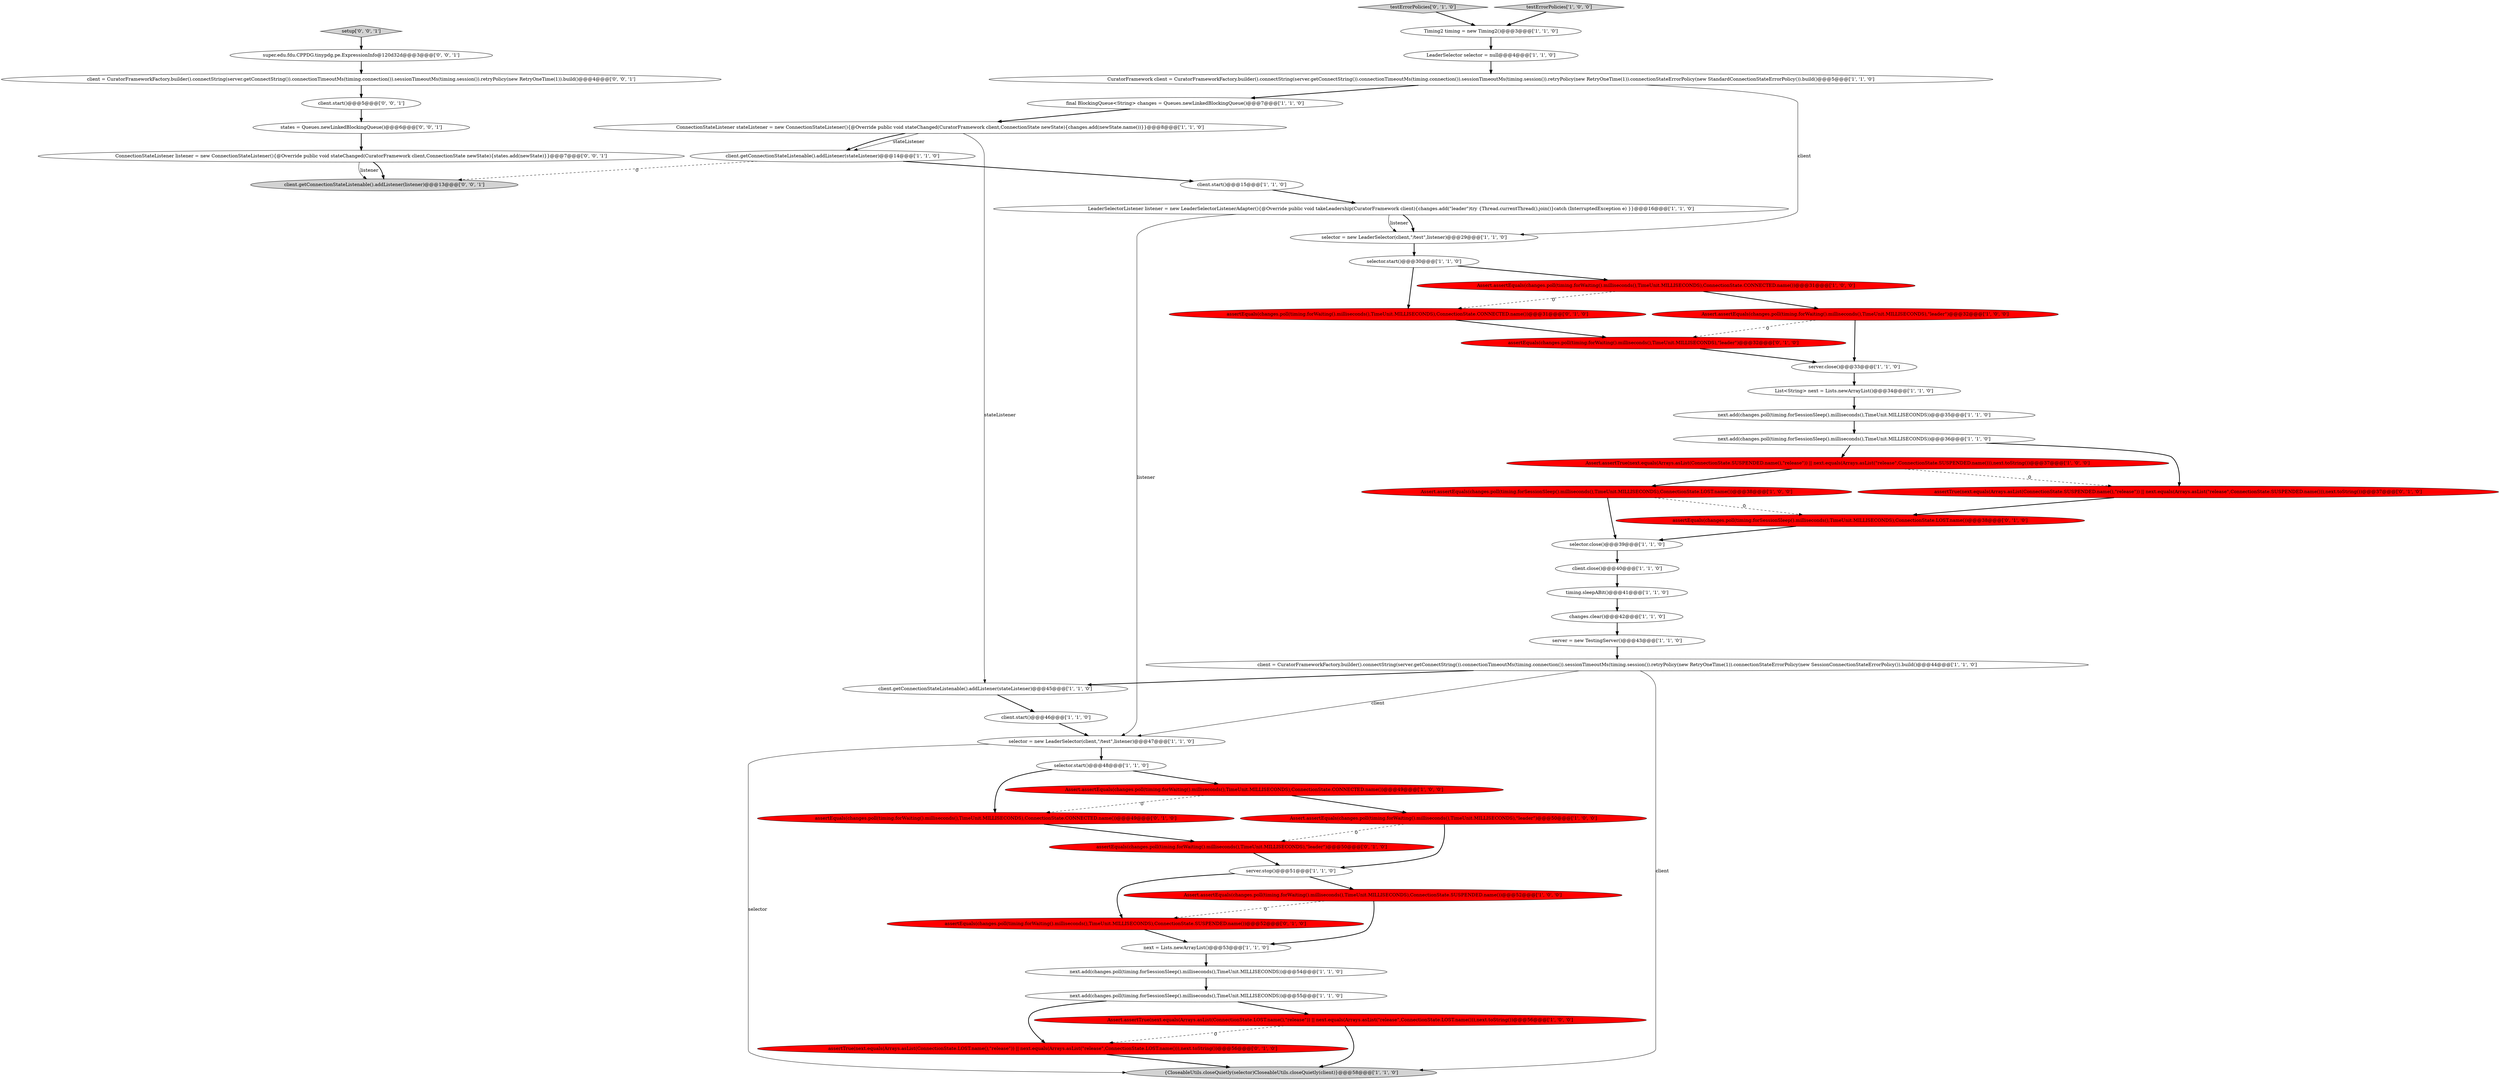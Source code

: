 digraph {
10 [style = filled, label = "selector = new LeaderSelector(client,\"/test\",listener)@@@29@@@['1', '1', '0']", fillcolor = white, shape = ellipse image = "AAA0AAABBB1BBB"];
21 [style = filled, label = "final BlockingQueue<String> changes = Queues.newLinkedBlockingQueue()@@@7@@@['1', '1', '0']", fillcolor = white, shape = ellipse image = "AAA0AAABBB1BBB"];
48 [style = filled, label = "client.start()@@@5@@@['0', '0', '1']", fillcolor = white, shape = ellipse image = "AAA0AAABBB3BBB"];
6 [style = filled, label = "server.close()@@@33@@@['1', '1', '0']", fillcolor = white, shape = ellipse image = "AAA0AAABBB1BBB"];
29 [style = filled, label = "client = CuratorFrameworkFactory.builder().connectString(server.getConnectString()).connectionTimeoutMs(timing.connection()).sessionTimeoutMs(timing.session()).retryPolicy(new RetryOneTime(1)).connectionStateErrorPolicy(new SessionConnectionStateErrorPolicy()).build()@@@44@@@['1', '1', '0']", fillcolor = white, shape = ellipse image = "AAA0AAABBB1BBB"];
23 [style = filled, label = "Assert.assertEquals(changes.poll(timing.forWaiting().milliseconds(),TimeUnit.MILLISECONDS),\"leader\")@@@32@@@['1', '0', '0']", fillcolor = red, shape = ellipse image = "AAA1AAABBB1BBB"];
1 [style = filled, label = "Assert.assertTrue(next.equals(Arrays.asList(ConnectionState.SUSPENDED.name(),\"release\")) || next.equals(Arrays.asList(\"release\",ConnectionState.SUSPENDED.name())),next.toString())@@@37@@@['1', '0', '0']", fillcolor = red, shape = ellipse image = "AAA1AAABBB1BBB"];
9 [style = filled, label = "ConnectionStateListener stateListener = new ConnectionStateListener(){@Override public void stateChanged(CuratorFramework client,ConnectionState newState){changes.add(newState.name())}}@@@8@@@['1', '1', '0']", fillcolor = white, shape = ellipse image = "AAA0AAABBB1BBB"];
46 [style = filled, label = "testErrorPolicies['0', '1', '0']", fillcolor = lightgray, shape = diamond image = "AAA0AAABBB2BBB"];
17 [style = filled, label = "next = Lists.newArrayList()@@@53@@@['1', '1', '0']", fillcolor = white, shape = ellipse image = "AAA0AAABBB1BBB"];
39 [style = filled, label = "assertEquals(changes.poll(timing.forWaiting().milliseconds(),TimeUnit.MILLISECONDS),ConnectionState.CONNECTED.name())@@@31@@@['0', '1', '0']", fillcolor = red, shape = ellipse image = "AAA1AAABBB2BBB"];
41 [style = filled, label = "assertTrue(next.equals(Arrays.asList(ConnectionState.SUSPENDED.name(),\"release\")) || next.equals(Arrays.asList(\"release\",ConnectionState.SUSPENDED.name())),next.toString())@@@37@@@['0', '1', '0']", fillcolor = red, shape = ellipse image = "AAA1AAABBB2BBB"];
20 [style = filled, label = "LeaderSelectorListener listener = new LeaderSelectorListenerAdapter(){@Override public void takeLeadership(CuratorFramework client){changes.add(\"leader\")try {Thread.currentThread().join()}catch (InterruptedException e) }}@@@16@@@['1', '1', '0']", fillcolor = white, shape = ellipse image = "AAA0AAABBB1BBB"];
24 [style = filled, label = "Assert.assertEquals(changes.poll(timing.forWaiting().milliseconds(),TimeUnit.MILLISECONDS),\"leader\")@@@50@@@['1', '0', '0']", fillcolor = red, shape = ellipse image = "AAA1AAABBB1BBB"];
5 [style = filled, label = "{CloseableUtils.closeQuietly(selector)CloseableUtils.closeQuietly(client)}@@@58@@@['1', '1', '0']", fillcolor = lightgray, shape = ellipse image = "AAA0AAABBB1BBB"];
31 [style = filled, label = "Assert.assertEquals(changes.poll(timing.forWaiting().milliseconds(),TimeUnit.MILLISECONDS),ConnectionState.CONNECTED.name())@@@31@@@['1', '0', '0']", fillcolor = red, shape = ellipse image = "AAA1AAABBB1BBB"];
12 [style = filled, label = "selector = new LeaderSelector(client,\"/test\",listener)@@@47@@@['1', '1', '0']", fillcolor = white, shape = ellipse image = "AAA0AAABBB1BBB"];
4 [style = filled, label = "client.getConnectionStateListenable().addListener(stateListener)@@@14@@@['1', '1', '0']", fillcolor = white, shape = ellipse image = "AAA0AAABBB1BBB"];
49 [style = filled, label = "states = Queues.newLinkedBlockingQueue()@@@6@@@['0', '0', '1']", fillcolor = white, shape = ellipse image = "AAA0AAABBB3BBB"];
0 [style = filled, label = "client.close()@@@40@@@['1', '1', '0']", fillcolor = white, shape = ellipse image = "AAA0AAABBB1BBB"];
25 [style = filled, label = "List<String> next = Lists.newArrayList()@@@34@@@['1', '1', '0']", fillcolor = white, shape = ellipse image = "AAA0AAABBB1BBB"];
11 [style = filled, label = "client.start()@@@46@@@['1', '1', '0']", fillcolor = white, shape = ellipse image = "AAA0AAABBB1BBB"];
40 [style = filled, label = "assertEquals(changes.poll(timing.forSessionSleep().milliseconds(),TimeUnit.MILLISECONDS),ConnectionState.LOST.name())@@@38@@@['0', '1', '0']", fillcolor = red, shape = ellipse image = "AAA1AAABBB2BBB"];
27 [style = filled, label = "selector.close()@@@39@@@['1', '1', '0']", fillcolor = white, shape = ellipse image = "AAA0AAABBB1BBB"];
42 [style = filled, label = "assertEquals(changes.poll(timing.forWaiting().milliseconds(),TimeUnit.MILLISECONDS),\"leader\")@@@50@@@['0', '1', '0']", fillcolor = red, shape = ellipse image = "AAA1AAABBB2BBB"];
30 [style = filled, label = "testErrorPolicies['1', '0', '0']", fillcolor = lightgray, shape = diamond image = "AAA0AAABBB1BBB"];
2 [style = filled, label = "selector.start()@@@30@@@['1', '1', '0']", fillcolor = white, shape = ellipse image = "AAA0AAABBB1BBB"];
53 [style = filled, label = "super.edu.fdu.CPPDG.tinypdg.pe.ExpressionInfo@120d32d@@@3@@@['0', '0', '1']", fillcolor = white, shape = ellipse image = "AAA0AAABBB3BBB"];
7 [style = filled, label = "next.add(changes.poll(timing.forSessionSleep().milliseconds(),TimeUnit.MILLISECONDS))@@@55@@@['1', '1', '0']", fillcolor = white, shape = ellipse image = "AAA0AAABBB1BBB"];
14 [style = filled, label = "client.getConnectionStateListenable().addListener(stateListener)@@@45@@@['1', '1', '0']", fillcolor = white, shape = ellipse image = "AAA0AAABBB1BBB"];
13 [style = filled, label = "timing.sleepABit()@@@41@@@['1', '1', '0']", fillcolor = white, shape = ellipse image = "AAA0AAABBB1BBB"];
16 [style = filled, label = "LeaderSelector selector = null@@@4@@@['1', '1', '0']", fillcolor = white, shape = ellipse image = "AAA0AAABBB1BBB"];
32 [style = filled, label = "next.add(changes.poll(timing.forSessionSleep().milliseconds(),TimeUnit.MILLISECONDS))@@@35@@@['1', '1', '0']", fillcolor = white, shape = ellipse image = "AAA0AAABBB1BBB"];
28 [style = filled, label = "server = new TestingServer()@@@43@@@['1', '1', '0']", fillcolor = white, shape = ellipse image = "AAA0AAABBB1BBB"];
44 [style = filled, label = "assertTrue(next.equals(Arrays.asList(ConnectionState.LOST.name(),\"release\")) || next.equals(Arrays.asList(\"release\",ConnectionState.LOST.name())),next.toString())@@@56@@@['0', '1', '0']", fillcolor = red, shape = ellipse image = "AAA1AAABBB2BBB"];
35 [style = filled, label = "next.add(changes.poll(timing.forSessionSleep().milliseconds(),TimeUnit.MILLISECONDS))@@@54@@@['1', '1', '0']", fillcolor = white, shape = ellipse image = "AAA0AAABBB1BBB"];
22 [style = filled, label = "Assert.assertTrue(next.equals(Arrays.asList(ConnectionState.LOST.name(),\"release\")) || next.equals(Arrays.asList(\"release\",ConnectionState.LOST.name())),next.toString())@@@56@@@['1', '0', '0']", fillcolor = red, shape = ellipse image = "AAA1AAABBB1BBB"];
45 [style = filled, label = "assertEquals(changes.poll(timing.forWaiting().milliseconds(),TimeUnit.MILLISECONDS),ConnectionState.CONNECTED.name())@@@49@@@['0', '1', '0']", fillcolor = red, shape = ellipse image = "AAA1AAABBB2BBB"];
43 [style = filled, label = "assertEquals(changes.poll(timing.forWaiting().milliseconds(),TimeUnit.MILLISECONDS),ConnectionState.SUSPENDED.name())@@@52@@@['0', '1', '0']", fillcolor = red, shape = ellipse image = "AAA1AAABBB2BBB"];
38 [style = filled, label = "assertEquals(changes.poll(timing.forWaiting().milliseconds(),TimeUnit.MILLISECONDS),\"leader\")@@@32@@@['0', '1', '0']", fillcolor = red, shape = ellipse image = "AAA1AAABBB2BBB"];
37 [style = filled, label = "selector.start()@@@48@@@['1', '1', '0']", fillcolor = white, shape = ellipse image = "AAA0AAABBB1BBB"];
50 [style = filled, label = "client.getConnectionStateListenable().addListener(listener)@@@13@@@['0', '0', '1']", fillcolor = lightgray, shape = ellipse image = "AAA0AAABBB3BBB"];
18 [style = filled, label = "next.add(changes.poll(timing.forSessionSleep().milliseconds(),TimeUnit.MILLISECONDS))@@@36@@@['1', '1', '0']", fillcolor = white, shape = ellipse image = "AAA0AAABBB1BBB"];
51 [style = filled, label = "setup['0', '0', '1']", fillcolor = lightgray, shape = diamond image = "AAA0AAABBB3BBB"];
19 [style = filled, label = "CuratorFramework client = CuratorFrameworkFactory.builder().connectString(server.getConnectString()).connectionTimeoutMs(timing.connection()).sessionTimeoutMs(timing.session()).retryPolicy(new RetryOneTime(1)).connectionStateErrorPolicy(new StandardConnectionStateErrorPolicy()).build()@@@5@@@['1', '1', '0']", fillcolor = white, shape = ellipse image = "AAA0AAABBB1BBB"];
3 [style = filled, label = "Assert.assertEquals(changes.poll(timing.forWaiting().milliseconds(),TimeUnit.MILLISECONDS),ConnectionState.SUSPENDED.name())@@@52@@@['1', '0', '0']", fillcolor = red, shape = ellipse image = "AAA1AAABBB1BBB"];
34 [style = filled, label = "Assert.assertEquals(changes.poll(timing.forWaiting().milliseconds(),TimeUnit.MILLISECONDS),ConnectionState.CONNECTED.name())@@@49@@@['1', '0', '0']", fillcolor = red, shape = ellipse image = "AAA1AAABBB1BBB"];
47 [style = filled, label = "ConnectionStateListener listener = new ConnectionStateListener(){@Override public void stateChanged(CuratorFramework client,ConnectionState newState){states.add(newState)}}@@@7@@@['0', '0', '1']", fillcolor = white, shape = ellipse image = "AAA0AAABBB3BBB"];
52 [style = filled, label = "client = CuratorFrameworkFactory.builder().connectString(server.getConnectString()).connectionTimeoutMs(timing.connection()).sessionTimeoutMs(timing.session()).retryPolicy(new RetryOneTime(1)).build()@@@4@@@['0', '0', '1']", fillcolor = white, shape = ellipse image = "AAA0AAABBB3BBB"];
8 [style = filled, label = "changes.clear()@@@42@@@['1', '1', '0']", fillcolor = white, shape = ellipse image = "AAA0AAABBB1BBB"];
26 [style = filled, label = "client.start()@@@15@@@['1', '1', '0']", fillcolor = white, shape = ellipse image = "AAA0AAABBB1BBB"];
33 [style = filled, label = "Assert.assertEquals(changes.poll(timing.forSessionSleep().milliseconds(),TimeUnit.MILLISECONDS),ConnectionState.LOST.name())@@@38@@@['1', '0', '0']", fillcolor = red, shape = ellipse image = "AAA1AAABBB1BBB"];
36 [style = filled, label = "server.stop()@@@51@@@['1', '1', '0']", fillcolor = white, shape = ellipse image = "AAA0AAABBB1BBB"];
15 [style = filled, label = "Timing2 timing = new Timing2()@@@3@@@['1', '1', '0']", fillcolor = white, shape = ellipse image = "AAA0AAABBB1BBB"];
36->43 [style = bold, label=""];
28->29 [style = bold, label=""];
29->5 [style = solid, label="client"];
8->28 [style = bold, label=""];
23->38 [style = dashed, label="0"];
22->44 [style = dashed, label="0"];
48->49 [style = bold, label=""];
33->40 [style = dashed, label="0"];
31->23 [style = bold, label=""];
0->13 [style = bold, label=""];
27->0 [style = bold, label=""];
9->4 [style = solid, label="stateListener"];
46->15 [style = bold, label=""];
53->52 [style = bold, label=""];
9->4 [style = bold, label=""];
29->12 [style = solid, label="client"];
25->32 [style = bold, label=""];
20->12 [style = solid, label="listener"];
4->26 [style = bold, label=""];
31->39 [style = dashed, label="0"];
7->44 [style = bold, label=""];
51->53 [style = bold, label=""];
11->12 [style = bold, label=""];
36->3 [style = bold, label=""];
42->36 [style = bold, label=""];
1->41 [style = dashed, label="0"];
34->45 [style = dashed, label="0"];
16->19 [style = bold, label=""];
15->16 [style = bold, label=""];
33->27 [style = bold, label=""];
22->5 [style = bold, label=""];
9->14 [style = solid, label="stateListener"];
12->37 [style = bold, label=""];
47->50 [style = bold, label=""];
24->42 [style = dashed, label="0"];
38->6 [style = bold, label=""];
20->10 [style = bold, label=""];
49->47 [style = bold, label=""];
12->5 [style = solid, label="selector"];
2->39 [style = bold, label=""];
24->36 [style = bold, label=""];
7->22 [style = bold, label=""];
43->17 [style = bold, label=""];
1->33 [style = bold, label=""];
21->9 [style = bold, label=""];
34->24 [style = bold, label=""];
47->50 [style = solid, label="listener"];
18->1 [style = bold, label=""];
41->40 [style = bold, label=""];
4->50 [style = dashed, label="0"];
40->27 [style = bold, label=""];
37->34 [style = bold, label=""];
23->6 [style = bold, label=""];
52->48 [style = bold, label=""];
20->10 [style = solid, label="listener"];
3->43 [style = dashed, label="0"];
29->14 [style = bold, label=""];
19->10 [style = solid, label="client"];
30->15 [style = bold, label=""];
39->38 [style = bold, label=""];
45->42 [style = bold, label=""];
3->17 [style = bold, label=""];
10->2 [style = bold, label=""];
37->45 [style = bold, label=""];
18->41 [style = bold, label=""];
32->18 [style = bold, label=""];
13->8 [style = bold, label=""];
14->11 [style = bold, label=""];
44->5 [style = bold, label=""];
35->7 [style = bold, label=""];
26->20 [style = bold, label=""];
17->35 [style = bold, label=""];
6->25 [style = bold, label=""];
2->31 [style = bold, label=""];
19->21 [style = bold, label=""];
}
